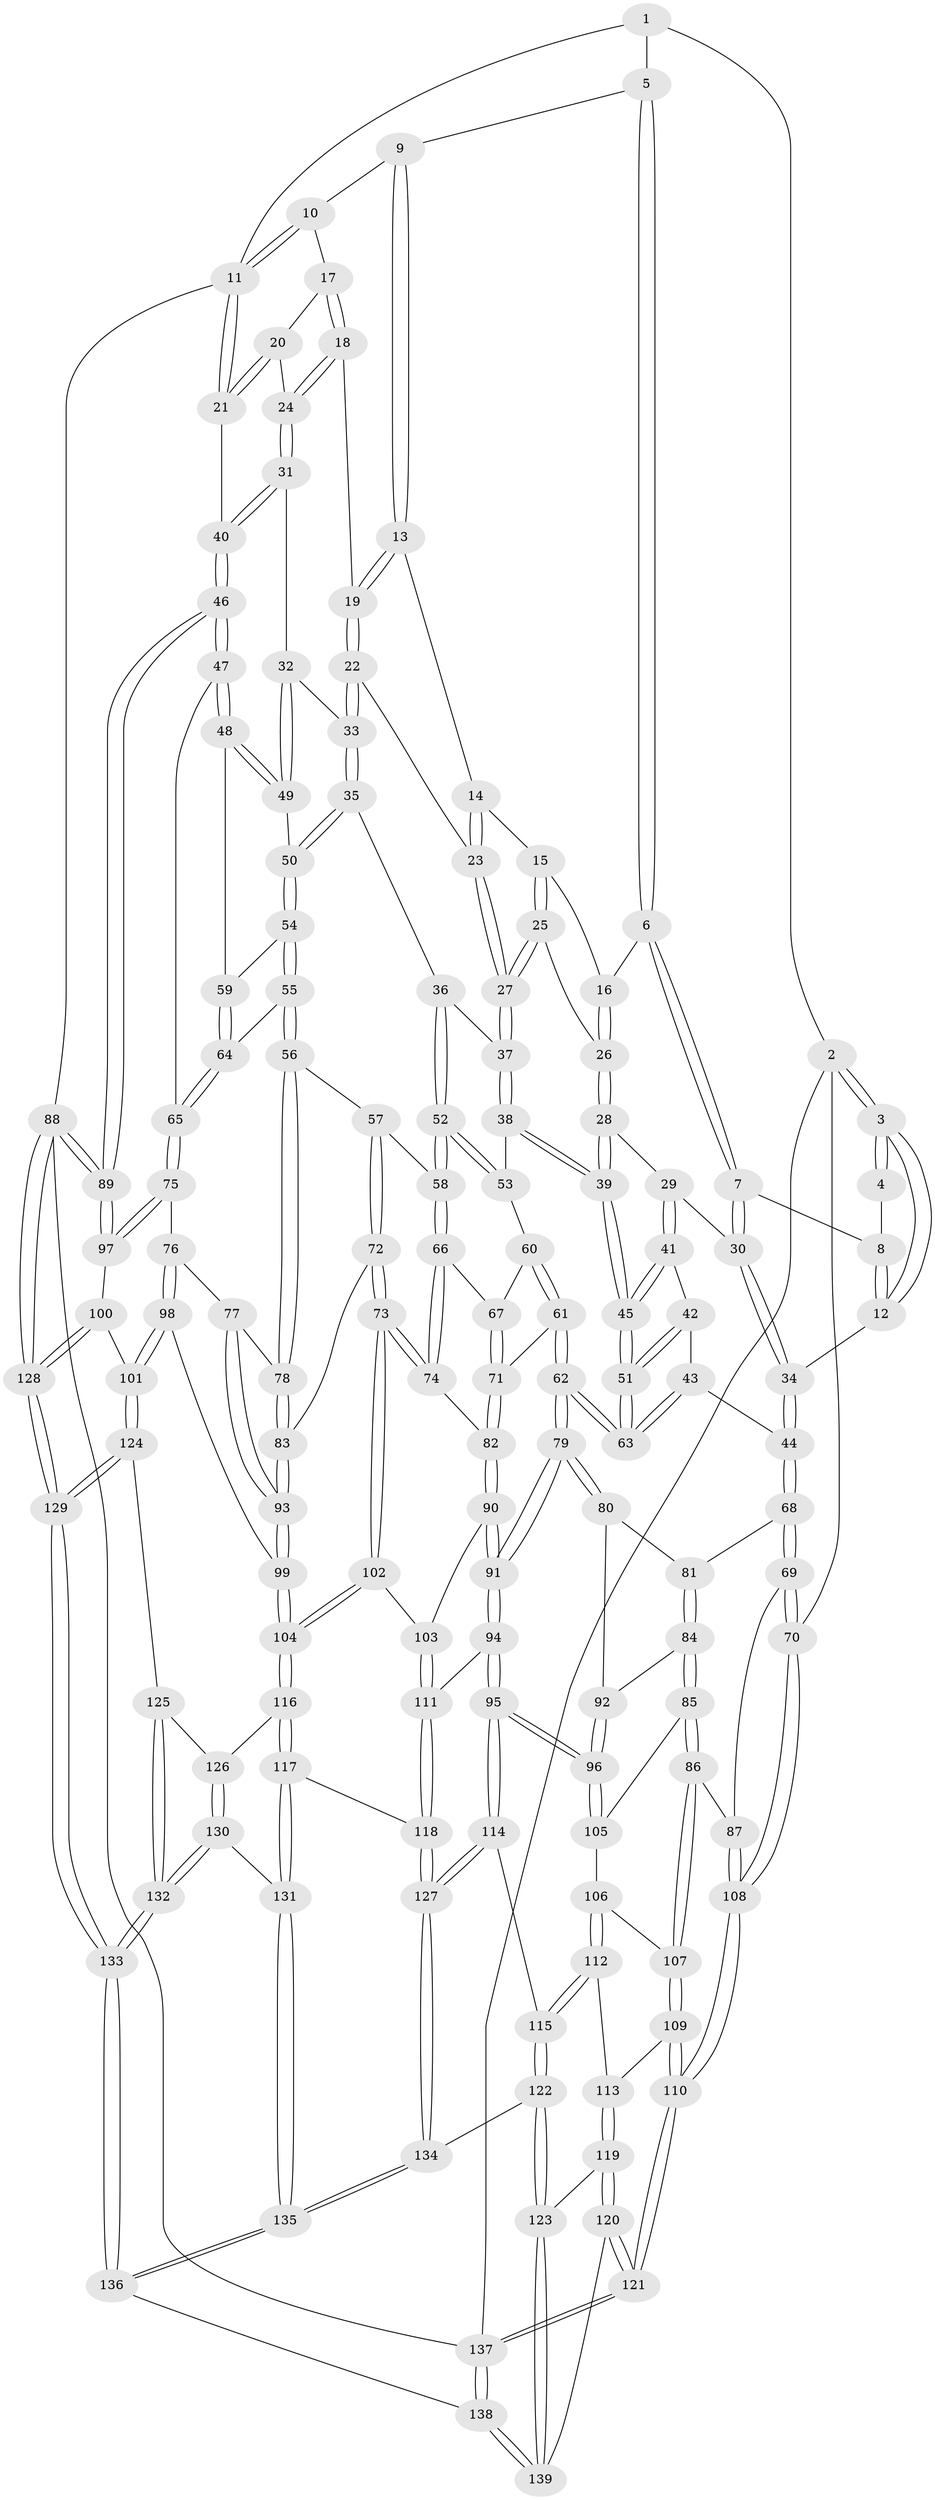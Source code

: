 // Generated by graph-tools (version 1.1) at 2025/27/03/09/25 03:27:12]
// undirected, 139 vertices, 344 edges
graph export_dot {
graph [start="1"]
  node [color=gray90,style=filled];
  1 [pos="+0.22375859804182563+0"];
  2 [pos="+0+0.2489019532372558"];
  3 [pos="+0+0.25053647335588863"];
  4 [pos="+0.13712783560119732+0"];
  5 [pos="+0.24618838869230203+0"];
  6 [pos="+0.28008959188019594+0.09437521008646131"];
  7 [pos="+0.27497958042366294+0.10362331368362176"];
  8 [pos="+0.13037639686645391+0.07019364731362958"];
  9 [pos="+0.5841134029292758+0"];
  10 [pos="+0.6560760939488768+0"];
  11 [pos="+1+0"];
  12 [pos="+0+0.2611720318202186"];
  13 [pos="+0.5686186186699498+0"];
  14 [pos="+0.4815035388341809+0.06919315750702087"];
  15 [pos="+0.45084489139694783+0.10797958559455138"];
  16 [pos="+0.35366425006108104+0.10350751295356073"];
  17 [pos="+0.7791277933841879+0.06316613009471907"];
  18 [pos="+0.7360141513846683+0.1399413498073453"];
  19 [pos="+0.6391832399375866+0.13986030745783457"];
  20 [pos="+0.8855627428923686+0.09868933445943151"];
  21 [pos="+1+0"];
  22 [pos="+0.6286183304678133+0.16176318614295626"];
  23 [pos="+0.5962337132790069+0.19280795734044487"];
  24 [pos="+0.801935755432063+0.2545158476920511"];
  25 [pos="+0.46845254341956677+0.19941464993366545"];
  26 [pos="+0.40825471064495283+0.24653491488114504"];
  27 [pos="+0.5612283807524835+0.24118560180676096"];
  28 [pos="+0.39949794629158075+0.25463322342471817"];
  29 [pos="+0.24105649059007073+0.22965304812799603"];
  30 [pos="+0.23005292510630815+0.2211128445186624"];
  31 [pos="+0.8022508938722103+0.2610039390544562"];
  32 [pos="+0.7918513861724435+0.27368281436634995"];
  33 [pos="+0.7506475288009054+0.2939735860907968"];
  34 [pos="+0.024387258761116047+0.2773136306131894"];
  35 [pos="+0.7221463236355486+0.31920774277970565"];
  36 [pos="+0.6640863805922749+0.3377139236892533"];
  37 [pos="+0.5763299001871433+0.30125162558877533"];
  38 [pos="+0.5128956560734704+0.36209816271441225"];
  39 [pos="+0.43641180331120316+0.37917938767275855"];
  40 [pos="+1+0.2945484583928602"];
  41 [pos="+0.24211498474294518+0.23217402495848743"];
  42 [pos="+0.26965286612289735+0.3561959418882861"];
  43 [pos="+0.23833406969616155+0.4272761375235736"];
  44 [pos="+0.13834314867242659+0.4580283366223738"];
  45 [pos="+0.4062683664417853+0.41506789201700695"];
  46 [pos="+1+0.37493220526097043"];
  47 [pos="+0.9831699162114449+0.437060140654652"];
  48 [pos="+0.870836102133981+0.4140883614061019"];
  49 [pos="+0.8513149538185824+0.3928072119118265"];
  50 [pos="+0.7610948093533503+0.4163410928184048"];
  51 [pos="+0.39598781488111456+0.43552572775780535"];
  52 [pos="+0.64931409414331+0.4490483432793751"];
  53 [pos="+0.5531535622107623+0.43405343697847804"];
  54 [pos="+0.761339478279456+0.4285961372937316"];
  55 [pos="+0.7568665627746926+0.4959068299047271"];
  56 [pos="+0.7370351382850977+0.5064738150352878"];
  57 [pos="+0.6811271419666619+0.4956684791252761"];
  58 [pos="+0.6613467910416082+0.4828414589966972"];
  59 [pos="+0.8654234606995129+0.41891417595003705"];
  60 [pos="+0.5483472727274223+0.44891119263461515"];
  61 [pos="+0.40296823716906144+0.5000426246989671"];
  62 [pos="+0.3875350520829179+0.4934031908931276"];
  63 [pos="+0.3859772426935538+0.48005466386190543"];
  64 [pos="+0.7871687513824088+0.49767927179179455"];
  65 [pos="+0.8755007981396316+0.5574781442315102"];
  66 [pos="+0.5828123319213732+0.5284708689548913"];
  67 [pos="+0.5482781789704997+0.48619142464977233"];
  68 [pos="+0.14153481427875478+0.49374477568109915"];
  69 [pos="+0.12347065050924716+0.5253087046293898"];
  70 [pos="+0+0.6600773565780439"];
  71 [pos="+0.43290690539848586+0.5166445593377895"];
  72 [pos="+0.6468448426878982+0.6093626420603924"];
  73 [pos="+0.5895026121378277+0.6377230960276876"];
  74 [pos="+0.5576432379449283+0.5835971185509553"];
  75 [pos="+0.8755967416666718+0.5764878075400728"];
  76 [pos="+0.859353626952334+0.589257811479621"];
  77 [pos="+0.764785628068597+0.5933047088269183"];
  78 [pos="+0.7399652638288179+0.5422444025042532"];
  79 [pos="+0.36864675465228625+0.5192325578171713"];
  80 [pos="+0.3384639941754059+0.5343017225441059"];
  81 [pos="+0.20325136268763178+0.5263454217667305"];
  82 [pos="+0.49118080310781537+0.5689224116110092"];
  83 [pos="+0.6892567945224823+0.6164636976659638"];
  84 [pos="+0.23932635724876847+0.6349642676903213"];
  85 [pos="+0.23915434850639603+0.6355083782178496"];
  86 [pos="+0.145446353529657+0.6466236281659554"];
  87 [pos="+0.13661571627456856+0.6347530717853342"];
  88 [pos="+1+1"];
  89 [pos="+1+0.6795440601932458"];
  90 [pos="+0.45121322774074607+0.6765900414138464"];
  91 [pos="+0.4000853524709384+0.6924174657405625"];
  92 [pos="+0.31680278034188014+0.5685591428061342"];
  93 [pos="+0.7504632304709367+0.6771730505968669"];
  94 [pos="+0.3971271345152762+0.6964836990965343"];
  95 [pos="+0.32781978484850804+0.7332920772173118"];
  96 [pos="+0.31328690853312385+0.709543280961183"];
  97 [pos="+0.9785738138729969+0.6825623747352121"];
  98 [pos="+0.7822686207804564+0.7164414673947161"];
  99 [pos="+0.7580991643458814+0.7018009983879845"];
  100 [pos="+0.8829284511897172+0.7451105244726655"];
  101 [pos="+0.802005260551698+0.7430212269006187"];
  102 [pos="+0.583807918734237+0.6921719471229628"];
  103 [pos="+0.5272311695297383+0.6940588898446607"];
  104 [pos="+0.6069928450468234+0.7310339844030331"];
  105 [pos="+0.2394389798277686+0.6360110308405833"];
  106 [pos="+0.20274631203993548+0.731107116371313"];
  107 [pos="+0.14535757205834743+0.658312356558868"];
  108 [pos="+0+0.708033041019729"];
  109 [pos="+0.09718645987877908+0.7387414462334396"];
  110 [pos="+0+0.7855936954451874"];
  111 [pos="+0.465671638865013+0.7840710626866515"];
  112 [pos="+0.20574931515282366+0.7392591354334636"];
  113 [pos="+0.1404543426511325+0.768830000169735"];
  114 [pos="+0.310122217540371+0.7682067342499594"];
  115 [pos="+0.2933994348554159+0.7841016671842599"];
  116 [pos="+0.6050241233301944+0.7477890552432855"];
  117 [pos="+0.5971119197317327+0.7781562551485265"];
  118 [pos="+0.4828176001129701+0.8349055459790227"];
  119 [pos="+0.1504595187830562+0.8672414433074634"];
  120 [pos="+0+0.9084634810049163"];
  121 [pos="+0+0.9372763101345958"];
  122 [pos="+0.26398744387405615+0.8829028534518822"];
  123 [pos="+0.2527510391838031+0.9006465440269408"];
  124 [pos="+0.7858685672085995+0.788923279312145"];
  125 [pos="+0.7740673149565244+0.7967452051603761"];
  126 [pos="+0.7408378913387821+0.8119966745288666"];
  127 [pos="+0.47116351034865656+0.8559221724241713"];
  128 [pos="+1+1"];
  129 [pos="+1+1"];
  130 [pos="+0.6834199740592953+0.859325762676308"];
  131 [pos="+0.634250064701908+0.8536961083475927"];
  132 [pos="+0.7342537262139154+0.9247004969687147"];
  133 [pos="+0.9247772676290044+1"];
  134 [pos="+0.4688382513359619+0.8803327535607699"];
  135 [pos="+0.5281572126862666+1"];
  136 [pos="+0.5277718093230713+1"];
  137 [pos="+0+1"];
  138 [pos="+0.3242451836096333+1"];
  139 [pos="+0.2683990981397172+1"];
  1 -- 2;
  1 -- 5;
  1 -- 11;
  2 -- 3;
  2 -- 3;
  2 -- 70;
  2 -- 137;
  3 -- 4;
  3 -- 4;
  3 -- 12;
  3 -- 12;
  4 -- 8;
  5 -- 6;
  5 -- 6;
  5 -- 9;
  6 -- 7;
  6 -- 7;
  6 -- 16;
  7 -- 8;
  7 -- 30;
  7 -- 30;
  8 -- 12;
  8 -- 12;
  9 -- 10;
  9 -- 13;
  9 -- 13;
  10 -- 11;
  10 -- 11;
  10 -- 17;
  11 -- 21;
  11 -- 21;
  11 -- 88;
  12 -- 34;
  13 -- 14;
  13 -- 19;
  13 -- 19;
  14 -- 15;
  14 -- 23;
  14 -- 23;
  15 -- 16;
  15 -- 25;
  15 -- 25;
  16 -- 26;
  16 -- 26;
  17 -- 18;
  17 -- 18;
  17 -- 20;
  18 -- 19;
  18 -- 24;
  18 -- 24;
  19 -- 22;
  19 -- 22;
  20 -- 21;
  20 -- 21;
  20 -- 24;
  21 -- 40;
  22 -- 23;
  22 -- 33;
  22 -- 33;
  23 -- 27;
  23 -- 27;
  24 -- 31;
  24 -- 31;
  25 -- 26;
  25 -- 27;
  25 -- 27;
  26 -- 28;
  26 -- 28;
  27 -- 37;
  27 -- 37;
  28 -- 29;
  28 -- 39;
  28 -- 39;
  29 -- 30;
  29 -- 41;
  29 -- 41;
  30 -- 34;
  30 -- 34;
  31 -- 32;
  31 -- 40;
  31 -- 40;
  32 -- 33;
  32 -- 49;
  32 -- 49;
  33 -- 35;
  33 -- 35;
  34 -- 44;
  34 -- 44;
  35 -- 36;
  35 -- 50;
  35 -- 50;
  36 -- 37;
  36 -- 52;
  36 -- 52;
  37 -- 38;
  37 -- 38;
  38 -- 39;
  38 -- 39;
  38 -- 53;
  39 -- 45;
  39 -- 45;
  40 -- 46;
  40 -- 46;
  41 -- 42;
  41 -- 45;
  41 -- 45;
  42 -- 43;
  42 -- 51;
  42 -- 51;
  43 -- 44;
  43 -- 63;
  43 -- 63;
  44 -- 68;
  44 -- 68;
  45 -- 51;
  45 -- 51;
  46 -- 47;
  46 -- 47;
  46 -- 89;
  46 -- 89;
  47 -- 48;
  47 -- 48;
  47 -- 65;
  48 -- 49;
  48 -- 49;
  48 -- 59;
  49 -- 50;
  50 -- 54;
  50 -- 54;
  51 -- 63;
  51 -- 63;
  52 -- 53;
  52 -- 53;
  52 -- 58;
  52 -- 58;
  53 -- 60;
  54 -- 55;
  54 -- 55;
  54 -- 59;
  55 -- 56;
  55 -- 56;
  55 -- 64;
  56 -- 57;
  56 -- 78;
  56 -- 78;
  57 -- 58;
  57 -- 72;
  57 -- 72;
  58 -- 66;
  58 -- 66;
  59 -- 64;
  59 -- 64;
  60 -- 61;
  60 -- 61;
  60 -- 67;
  61 -- 62;
  61 -- 62;
  61 -- 71;
  62 -- 63;
  62 -- 63;
  62 -- 79;
  62 -- 79;
  64 -- 65;
  64 -- 65;
  65 -- 75;
  65 -- 75;
  66 -- 67;
  66 -- 74;
  66 -- 74;
  67 -- 71;
  67 -- 71;
  68 -- 69;
  68 -- 69;
  68 -- 81;
  69 -- 70;
  69 -- 70;
  69 -- 87;
  70 -- 108;
  70 -- 108;
  71 -- 82;
  71 -- 82;
  72 -- 73;
  72 -- 73;
  72 -- 83;
  73 -- 74;
  73 -- 74;
  73 -- 102;
  73 -- 102;
  74 -- 82;
  75 -- 76;
  75 -- 97;
  75 -- 97;
  76 -- 77;
  76 -- 98;
  76 -- 98;
  77 -- 78;
  77 -- 93;
  77 -- 93;
  78 -- 83;
  78 -- 83;
  79 -- 80;
  79 -- 80;
  79 -- 91;
  79 -- 91;
  80 -- 81;
  80 -- 92;
  81 -- 84;
  81 -- 84;
  82 -- 90;
  82 -- 90;
  83 -- 93;
  83 -- 93;
  84 -- 85;
  84 -- 85;
  84 -- 92;
  85 -- 86;
  85 -- 86;
  85 -- 105;
  86 -- 87;
  86 -- 107;
  86 -- 107;
  87 -- 108;
  87 -- 108;
  88 -- 89;
  88 -- 89;
  88 -- 128;
  88 -- 128;
  88 -- 137;
  89 -- 97;
  89 -- 97;
  90 -- 91;
  90 -- 91;
  90 -- 103;
  91 -- 94;
  91 -- 94;
  92 -- 96;
  92 -- 96;
  93 -- 99;
  93 -- 99;
  94 -- 95;
  94 -- 95;
  94 -- 111;
  95 -- 96;
  95 -- 96;
  95 -- 114;
  95 -- 114;
  96 -- 105;
  96 -- 105;
  97 -- 100;
  98 -- 99;
  98 -- 101;
  98 -- 101;
  99 -- 104;
  99 -- 104;
  100 -- 101;
  100 -- 128;
  100 -- 128;
  101 -- 124;
  101 -- 124;
  102 -- 103;
  102 -- 104;
  102 -- 104;
  103 -- 111;
  103 -- 111;
  104 -- 116;
  104 -- 116;
  105 -- 106;
  106 -- 107;
  106 -- 112;
  106 -- 112;
  107 -- 109;
  107 -- 109;
  108 -- 110;
  108 -- 110;
  109 -- 110;
  109 -- 110;
  109 -- 113;
  110 -- 121;
  110 -- 121;
  111 -- 118;
  111 -- 118;
  112 -- 113;
  112 -- 115;
  112 -- 115;
  113 -- 119;
  113 -- 119;
  114 -- 115;
  114 -- 127;
  114 -- 127;
  115 -- 122;
  115 -- 122;
  116 -- 117;
  116 -- 117;
  116 -- 126;
  117 -- 118;
  117 -- 131;
  117 -- 131;
  118 -- 127;
  118 -- 127;
  119 -- 120;
  119 -- 120;
  119 -- 123;
  120 -- 121;
  120 -- 121;
  120 -- 139;
  121 -- 137;
  121 -- 137;
  122 -- 123;
  122 -- 123;
  122 -- 134;
  123 -- 139;
  123 -- 139;
  124 -- 125;
  124 -- 129;
  124 -- 129;
  125 -- 126;
  125 -- 132;
  125 -- 132;
  126 -- 130;
  126 -- 130;
  127 -- 134;
  127 -- 134;
  128 -- 129;
  128 -- 129;
  129 -- 133;
  129 -- 133;
  130 -- 131;
  130 -- 132;
  130 -- 132;
  131 -- 135;
  131 -- 135;
  132 -- 133;
  132 -- 133;
  133 -- 136;
  133 -- 136;
  134 -- 135;
  134 -- 135;
  135 -- 136;
  135 -- 136;
  136 -- 138;
  137 -- 138;
  137 -- 138;
  138 -- 139;
  138 -- 139;
}
